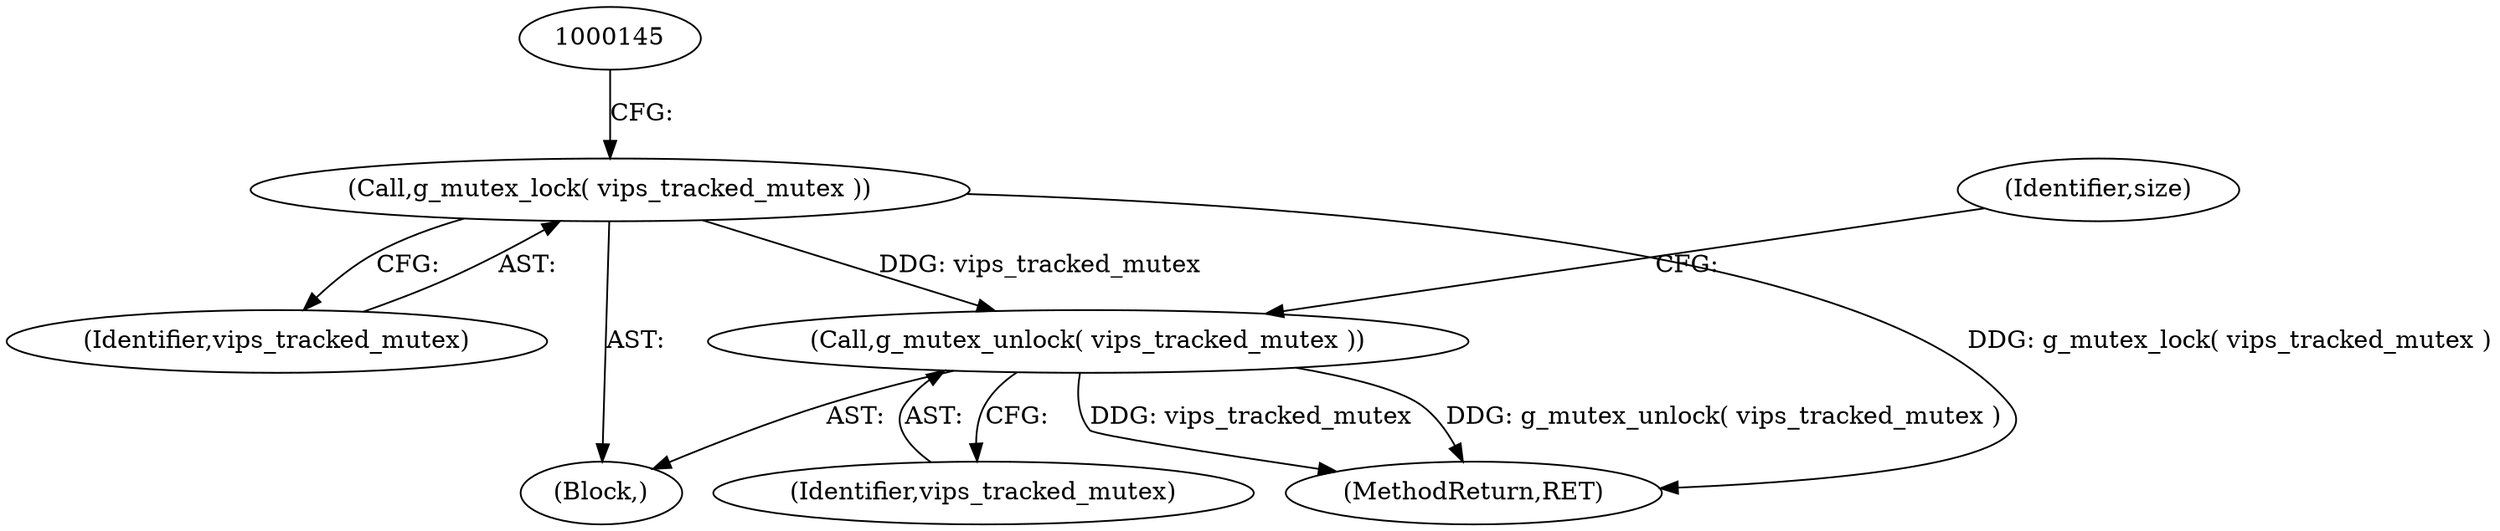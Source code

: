 digraph "0_libvips_00622428bda8d7521db8d74260b519fa41d69d0a_0@API" {
"1000174" [label="(Call,g_mutex_unlock( vips_tracked_mutex ))"];
"1000140" [label="(Call,g_mutex_lock( vips_tracked_mutex ))"];
"1000177" [label="(Identifier,size)"];
"1000141" [label="(Identifier,vips_tracked_mutex)"];
"1000174" [label="(Call,g_mutex_unlock( vips_tracked_mutex ))"];
"1000175" [label="(Identifier,vips_tracked_mutex)"];
"1000140" [label="(Call,g_mutex_lock( vips_tracked_mutex ))"];
"1000103" [label="(Block,)"];
"1000180" [label="(MethodReturn,RET)"];
"1000174" -> "1000103"  [label="AST: "];
"1000174" -> "1000175"  [label="CFG: "];
"1000175" -> "1000174"  [label="AST: "];
"1000177" -> "1000174"  [label="CFG: "];
"1000174" -> "1000180"  [label="DDG: g_mutex_unlock( vips_tracked_mutex )"];
"1000174" -> "1000180"  [label="DDG: vips_tracked_mutex"];
"1000140" -> "1000174"  [label="DDG: vips_tracked_mutex"];
"1000140" -> "1000103"  [label="AST: "];
"1000140" -> "1000141"  [label="CFG: "];
"1000141" -> "1000140"  [label="AST: "];
"1000145" -> "1000140"  [label="CFG: "];
"1000140" -> "1000180"  [label="DDG: g_mutex_lock( vips_tracked_mutex )"];
}
